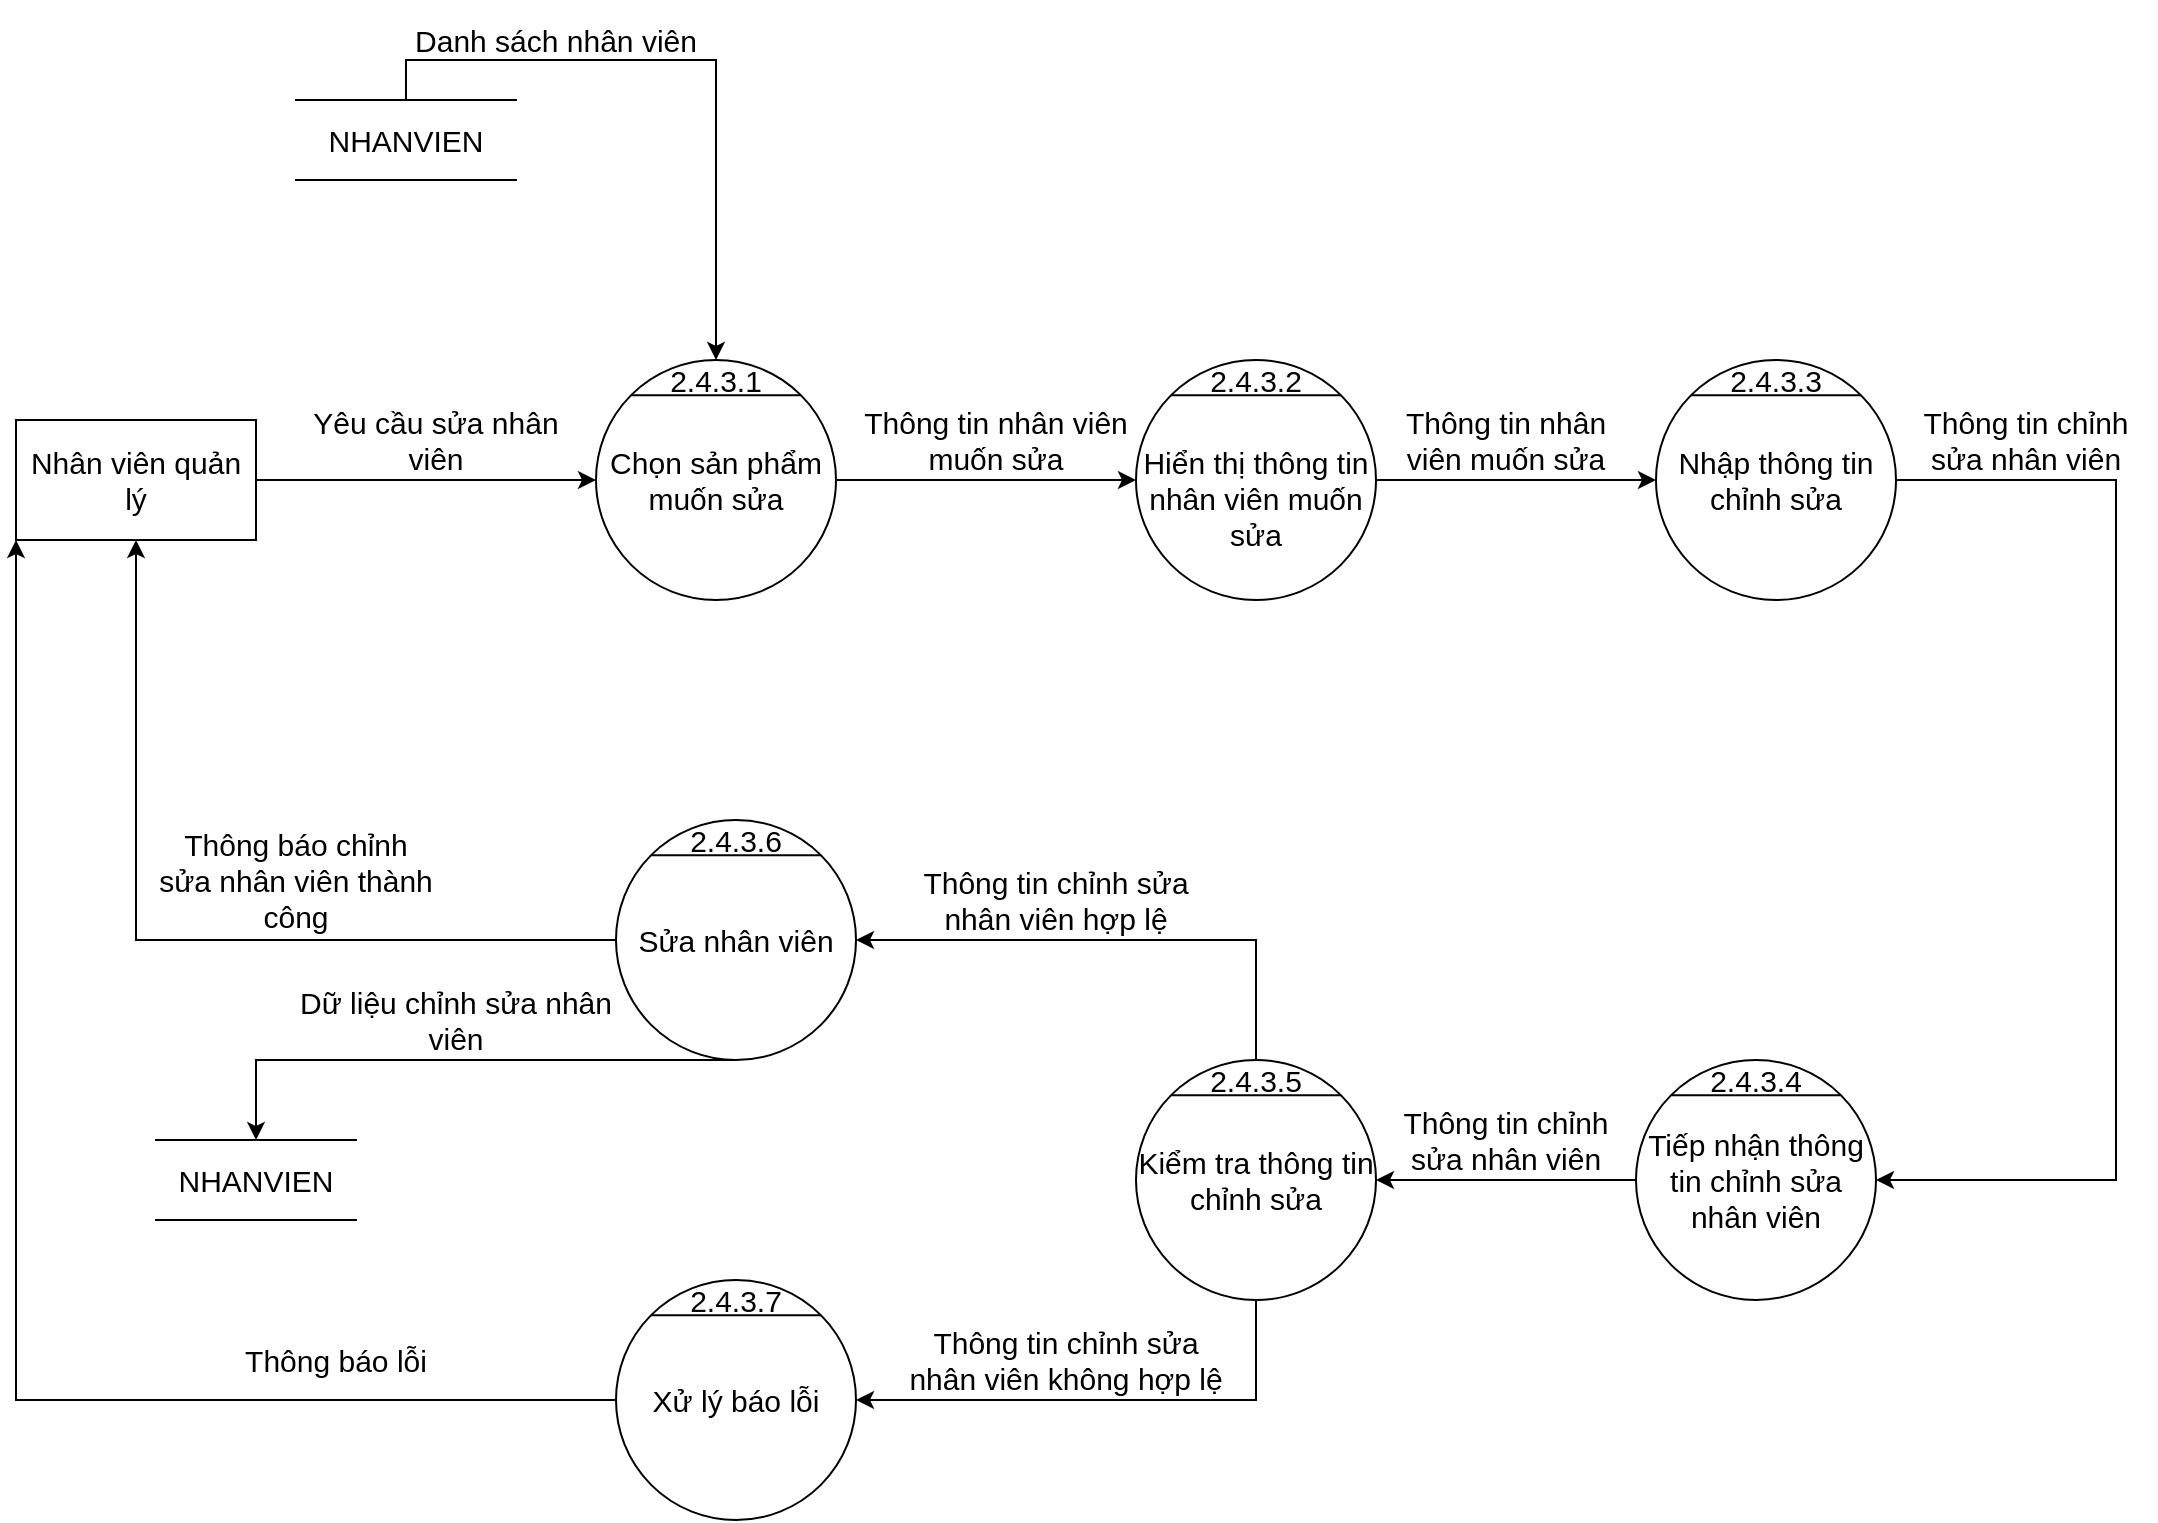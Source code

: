 <mxfile version="16.4.11" type="device"><diagram id="tdI8hesCqOXwMqiNMg2A" name="Page-1"><mxGraphModel dx="1888" dy="641" grid="1" gridSize="10" guides="1" tooltips="1" connect="1" arrows="1" fold="1" page="1" pageScale="1" pageWidth="850" pageHeight="1100" math="0" shadow="0"><root><mxCell id="0"/><mxCell id="1" parent="0"/><mxCell id="ZDb089Rm_jlDz2PHUvVa-1" value="Chọn sản phẩm muốn sửa" style="ellipse;whiteSpace=wrap;html=1;aspect=fixed;fontSize=15;" vertex="1" parent="1"><mxGeometry x="170" y="330" width="120" height="120" as="geometry"/></mxCell><mxCell id="ZDb089Rm_jlDz2PHUvVa-2" value="" style="endArrow=none;html=1;rounded=0;exitX=0;exitY=0;exitDx=0;exitDy=0;entryX=1;entryY=0;entryDx=0;entryDy=0;fontSize=15;" edge="1" parent="1" source="ZDb089Rm_jlDz2PHUvVa-1" target="ZDb089Rm_jlDz2PHUvVa-1"><mxGeometry width="50" height="50" relative="1" as="geometry"><mxPoint x="450" y="370" as="sourcePoint"/><mxPoint x="500" y="320" as="targetPoint"/></mxGeometry></mxCell><mxCell id="ZDb089Rm_jlDz2PHUvVa-3" value="2.4.3.1" style="text;html=1;strokeColor=none;fillColor=none;align=center;verticalAlign=middle;whiteSpace=wrap;rounded=0;fontSize=15;" vertex="1" parent="1"><mxGeometry x="210" y="330" width="40" height="20" as="geometry"/></mxCell><mxCell id="ZDb089Rm_jlDz2PHUvVa-4" value="Nhân viên quản lý" style="rounded=0;whiteSpace=wrap;html=1;fontSize=15;" vertex="1" parent="1"><mxGeometry x="-120" y="360" width="120" height="60" as="geometry"/></mxCell><mxCell id="ZDb089Rm_jlDz2PHUvVa-5" value="" style="endArrow=classic;html=1;rounded=0;exitX=1;exitY=0.5;exitDx=0;exitDy=0;entryX=0;entryY=0.5;entryDx=0;entryDy=0;fontSize=15;" edge="1" parent="1" source="ZDb089Rm_jlDz2PHUvVa-4" target="ZDb089Rm_jlDz2PHUvVa-1"><mxGeometry width="50" height="50" relative="1" as="geometry"><mxPoint x="150" y="410" as="sourcePoint"/><mxPoint x="200" y="360" as="targetPoint"/></mxGeometry></mxCell><mxCell id="ZDb089Rm_jlDz2PHUvVa-6" value="" style="endArrow=classic;html=1;rounded=0;exitX=1;exitY=0.5;exitDx=0;exitDy=0;fontSize=15;entryX=0;entryY=0.5;entryDx=0;entryDy=0;" edge="1" parent="1" source="ZDb089Rm_jlDz2PHUvVa-1" target="ZDb089Rm_jlDz2PHUvVa-7"><mxGeometry width="50" height="50" relative="1" as="geometry"><mxPoint x="320" y="389.41" as="sourcePoint"/><mxPoint x="440" y="389" as="targetPoint"/></mxGeometry></mxCell><mxCell id="ZDb089Rm_jlDz2PHUvVa-7" value="&lt;br&gt;Hiển thị thông tin nhân viên muốn sửa" style="ellipse;whiteSpace=wrap;html=1;aspect=fixed;fontSize=15;" vertex="1" parent="1"><mxGeometry x="440" y="330" width="120" height="120" as="geometry"/></mxCell><mxCell id="ZDb089Rm_jlDz2PHUvVa-8" value="" style="endArrow=none;html=1;rounded=0;exitX=0;exitY=0;exitDx=0;exitDy=0;entryX=1;entryY=0;entryDx=0;entryDy=0;fontSize=15;" edge="1" parent="1" source="ZDb089Rm_jlDz2PHUvVa-7" target="ZDb089Rm_jlDz2PHUvVa-7"><mxGeometry width="50" height="50" relative="1" as="geometry"><mxPoint x="730" y="370" as="sourcePoint"/><mxPoint x="780" y="320" as="targetPoint"/></mxGeometry></mxCell><mxCell id="ZDb089Rm_jlDz2PHUvVa-9" value="2.4.3.2" style="text;html=1;strokeColor=none;fillColor=none;align=center;verticalAlign=middle;whiteSpace=wrap;rounded=0;fontSize=15;" vertex="1" parent="1"><mxGeometry x="480" y="330" width="40" height="20" as="geometry"/></mxCell><mxCell id="ZDb089Rm_jlDz2PHUvVa-10" value="Sửa nhân viên" style="ellipse;whiteSpace=wrap;html=1;aspect=fixed;fontSize=15;" vertex="1" parent="1"><mxGeometry x="180" y="560" width="120" height="120" as="geometry"/></mxCell><mxCell id="ZDb089Rm_jlDz2PHUvVa-11" value="" style="endArrow=none;html=1;rounded=0;exitX=0;exitY=0;exitDx=0;exitDy=0;entryX=1;entryY=0;entryDx=0;entryDy=0;fontSize=15;" edge="1" parent="1" source="ZDb089Rm_jlDz2PHUvVa-10" target="ZDb089Rm_jlDz2PHUvVa-10"><mxGeometry width="50" height="50" relative="1" as="geometry"><mxPoint x="235" y="790" as="sourcePoint"/><mxPoint x="285" y="740" as="targetPoint"/></mxGeometry></mxCell><mxCell id="ZDb089Rm_jlDz2PHUvVa-12" value="2.4.3.6" style="text;html=1;strokeColor=none;fillColor=none;align=center;verticalAlign=middle;whiteSpace=wrap;rounded=0;fontSize=15;" vertex="1" parent="1"><mxGeometry x="220" y="560" width="40" height="20" as="geometry"/></mxCell><mxCell id="ZDb089Rm_jlDz2PHUvVa-13" value="Yêu cầu sửa nhân viên" style="text;html=1;strokeColor=none;fillColor=none;align=center;verticalAlign=middle;whiteSpace=wrap;rounded=0;fontSize=15;" vertex="1" parent="1"><mxGeometry x="20" y="350" width="140" height="40" as="geometry"/></mxCell><mxCell id="ZDb089Rm_jlDz2PHUvVa-14" value="Thông tin nhân viên muốn sửa" style="text;html=1;strokeColor=none;fillColor=none;align=center;verticalAlign=middle;whiteSpace=wrap;rounded=0;fontSize=15;" vertex="1" parent="1"><mxGeometry x="300" y="350" width="140" height="40" as="geometry"/></mxCell><mxCell id="ZDb089Rm_jlDz2PHUvVa-15" value="Xử lý báo lỗi" style="ellipse;whiteSpace=wrap;html=1;aspect=fixed;fontSize=15;" vertex="1" parent="1"><mxGeometry x="180" y="790" width="120" height="120" as="geometry"/></mxCell><mxCell id="ZDb089Rm_jlDz2PHUvVa-16" value="" style="endArrow=none;html=1;rounded=0;exitX=0;exitY=0;exitDx=0;exitDy=0;entryX=1;entryY=0;entryDx=0;entryDy=0;fontSize=15;" edge="1" parent="1" source="ZDb089Rm_jlDz2PHUvVa-15" target="ZDb089Rm_jlDz2PHUvVa-15"><mxGeometry width="50" height="50" relative="1" as="geometry"><mxPoint x="245" y="1020" as="sourcePoint"/><mxPoint x="295" y="970" as="targetPoint"/></mxGeometry></mxCell><mxCell id="ZDb089Rm_jlDz2PHUvVa-17" value="2.4.3.7" style="text;html=1;strokeColor=none;fillColor=none;align=center;verticalAlign=middle;whiteSpace=wrap;rounded=0;fontSize=15;" vertex="1" parent="1"><mxGeometry x="220" y="790" width="40" height="20" as="geometry"/></mxCell><mxCell id="ZDb089Rm_jlDz2PHUvVa-18" value="Kiểm tra thông tin chỉnh sửa" style="ellipse;whiteSpace=wrap;html=1;aspect=fixed;fontSize=15;" vertex="1" parent="1"><mxGeometry x="440" y="680" width="120" height="120" as="geometry"/></mxCell><mxCell id="ZDb089Rm_jlDz2PHUvVa-19" value="" style="endArrow=none;html=1;rounded=0;exitX=0;exitY=0;exitDx=0;exitDy=0;entryX=1;entryY=0;entryDx=0;entryDy=0;fontSize=15;" edge="1" parent="1" source="ZDb089Rm_jlDz2PHUvVa-18" target="ZDb089Rm_jlDz2PHUvVa-18"><mxGeometry width="50" height="50" relative="1" as="geometry"><mxPoint x="1430" y="360" as="sourcePoint"/><mxPoint x="1480" y="310" as="targetPoint"/></mxGeometry></mxCell><mxCell id="ZDb089Rm_jlDz2PHUvVa-20" value="2.4.3.5" style="text;html=1;strokeColor=none;fillColor=none;align=center;verticalAlign=middle;whiteSpace=wrap;rounded=0;fontSize=15;" vertex="1" parent="1"><mxGeometry x="480" y="680" width="40" height="20" as="geometry"/></mxCell><mxCell id="ZDb089Rm_jlDz2PHUvVa-21" value="" style="endArrow=classic;html=1;rounded=0;exitX=1;exitY=0.5;exitDx=0;exitDy=0;" edge="1" parent="1" source="ZDb089Rm_jlDz2PHUvVa-7"><mxGeometry width="50" height="50" relative="1" as="geometry"><mxPoint x="480" y="450" as="sourcePoint"/><mxPoint x="700" y="390" as="targetPoint"/></mxGeometry></mxCell><mxCell id="ZDb089Rm_jlDz2PHUvVa-22" value="Thông tin nhân viên muốn sửa" style="text;html=1;strokeColor=none;fillColor=none;align=center;verticalAlign=middle;whiteSpace=wrap;rounded=0;fontSize=15;" vertex="1" parent="1"><mxGeometry x="560" y="350" width="130" height="40" as="geometry"/></mxCell><mxCell id="ZDb089Rm_jlDz2PHUvVa-23" value="Tiếp nhận thông tin chỉnh sửa nhân viên" style="ellipse;whiteSpace=wrap;html=1;aspect=fixed;fontSize=15;" vertex="1" parent="1"><mxGeometry x="690" y="680" width="120" height="120" as="geometry"/></mxCell><mxCell id="ZDb089Rm_jlDz2PHUvVa-24" value="" style="endArrow=none;html=1;rounded=0;exitX=0;exitY=0;exitDx=0;exitDy=0;entryX=1;entryY=0;entryDx=0;entryDy=0;fontSize=15;" edge="1" parent="1" source="ZDb089Rm_jlDz2PHUvVa-23" target="ZDb089Rm_jlDz2PHUvVa-23"><mxGeometry width="50" height="50" relative="1" as="geometry"><mxPoint x="860" y="790" as="sourcePoint"/><mxPoint x="910" y="740" as="targetPoint"/></mxGeometry></mxCell><mxCell id="ZDb089Rm_jlDz2PHUvVa-25" value="2.4.3.4" style="text;html=1;strokeColor=none;fillColor=none;align=center;verticalAlign=middle;whiteSpace=wrap;rounded=0;fontSize=15;" vertex="1" parent="1"><mxGeometry x="730" y="680" width="40" height="20" as="geometry"/></mxCell><mxCell id="ZDb089Rm_jlDz2PHUvVa-26" value="Thông tin chỉnh sửa nhân viên" style="text;html=1;strokeColor=none;fillColor=none;align=center;verticalAlign=middle;whiteSpace=wrap;rounded=0;fontSize=15;" vertex="1" parent="1"><mxGeometry x="560" y="700" width="130" height="40" as="geometry"/></mxCell><mxCell id="ZDb089Rm_jlDz2PHUvVa-27" value="Nhập thông tin chỉnh sửa" style="ellipse;whiteSpace=wrap;html=1;aspect=fixed;fontSize=15;" vertex="1" parent="1"><mxGeometry x="700" y="330" width="120" height="120" as="geometry"/></mxCell><mxCell id="ZDb089Rm_jlDz2PHUvVa-28" value="" style="endArrow=none;html=1;rounded=0;exitX=0;exitY=0;exitDx=0;exitDy=0;entryX=1;entryY=0;entryDx=0;entryDy=0;fontSize=15;" edge="1" parent="1" source="ZDb089Rm_jlDz2PHUvVa-27" target="ZDb089Rm_jlDz2PHUvVa-27"><mxGeometry width="50" height="50" relative="1" as="geometry"><mxPoint x="870" y="440" as="sourcePoint"/><mxPoint x="920" y="390" as="targetPoint"/></mxGeometry></mxCell><mxCell id="ZDb089Rm_jlDz2PHUvVa-29" value="2.4.3.3" style="text;html=1;strokeColor=none;fillColor=none;align=center;verticalAlign=middle;whiteSpace=wrap;rounded=0;fontSize=15;" vertex="1" parent="1"><mxGeometry x="740" y="330" width="40" height="20" as="geometry"/></mxCell><mxCell id="ZDb089Rm_jlDz2PHUvVa-30" value="Thông tin chỉnh sửa nhân viên" style="text;html=1;strokeColor=none;fillColor=none;align=center;verticalAlign=middle;whiteSpace=wrap;rounded=0;fontSize=15;" vertex="1" parent="1"><mxGeometry x="820" y="350" width="130" height="40" as="geometry"/></mxCell><mxCell id="ZDb089Rm_jlDz2PHUvVa-31" value="" style="edgeStyle=segmentEdgeStyle;endArrow=classic;html=1;rounded=0;fontSize=15;exitX=1;exitY=0.5;exitDx=0;exitDy=0;entryX=1;entryY=0.5;entryDx=0;entryDy=0;" edge="1" parent="1" source="ZDb089Rm_jlDz2PHUvVa-27" target="ZDb089Rm_jlDz2PHUvVa-23"><mxGeometry width="50" height="50" relative="1" as="geometry"><mxPoint x="710" y="520" as="sourcePoint"/><mxPoint x="760" y="470" as="targetPoint"/><Array as="points"><mxPoint x="930" y="390"/><mxPoint x="930" y="740"/></Array></mxGeometry></mxCell><mxCell id="ZDb089Rm_jlDz2PHUvVa-32" value="" style="endArrow=classic;html=1;rounded=0;fontSize=15;exitX=0;exitY=0.5;exitDx=0;exitDy=0;entryX=1;entryY=0.5;entryDx=0;entryDy=0;" edge="1" parent="1" source="ZDb089Rm_jlDz2PHUvVa-23" target="ZDb089Rm_jlDz2PHUvVa-18"><mxGeometry width="50" height="50" relative="1" as="geometry"><mxPoint x="670" y="650" as="sourcePoint"/><mxPoint x="720" y="600" as="targetPoint"/></mxGeometry></mxCell><mxCell id="ZDb089Rm_jlDz2PHUvVa-33" value="" style="edgeStyle=segmentEdgeStyle;endArrow=classic;html=1;rounded=0;fontSize=15;exitX=0.5;exitY=0;exitDx=0;exitDy=0;entryX=1;entryY=0.5;entryDx=0;entryDy=0;" edge="1" parent="1" source="ZDb089Rm_jlDz2PHUvVa-20" target="ZDb089Rm_jlDz2PHUvVa-10"><mxGeometry width="50" height="50" relative="1" as="geometry"><mxPoint x="340" y="600" as="sourcePoint"/><mxPoint x="390" y="550" as="targetPoint"/><Array as="points"><mxPoint x="500" y="620"/></Array></mxGeometry></mxCell><mxCell id="ZDb089Rm_jlDz2PHUvVa-34" value="" style="edgeStyle=segmentEdgeStyle;endArrow=classic;html=1;rounded=0;fontSize=15;exitX=0.5;exitY=1;exitDx=0;exitDy=0;entryX=1;entryY=0.5;entryDx=0;entryDy=0;" edge="1" parent="1" source="ZDb089Rm_jlDz2PHUvVa-18" target="ZDb089Rm_jlDz2PHUvVa-15"><mxGeometry width="50" height="50" relative="1" as="geometry"><mxPoint x="340" y="600" as="sourcePoint"/><mxPoint x="390" y="550" as="targetPoint"/><Array as="points"><mxPoint x="500" y="850"/></Array></mxGeometry></mxCell><mxCell id="ZDb089Rm_jlDz2PHUvVa-35" value="Thông tin chỉnh sửa nhân viên hợp lệ" style="text;html=1;strokeColor=none;fillColor=none;align=center;verticalAlign=middle;whiteSpace=wrap;rounded=0;fontSize=15;" vertex="1" parent="1"><mxGeometry x="330" y="580" width="140" height="40" as="geometry"/></mxCell><mxCell id="ZDb089Rm_jlDz2PHUvVa-36" value="Thông tin chỉnh sửa nhân viên không hợp lệ" style="text;html=1;strokeColor=none;fillColor=none;align=center;verticalAlign=middle;whiteSpace=wrap;rounded=0;fontSize=15;" vertex="1" parent="1"><mxGeometry x="320" y="810" width="170" height="40" as="geometry"/></mxCell><mxCell id="ZDb089Rm_jlDz2PHUvVa-37" value="" style="edgeStyle=segmentEdgeStyle;endArrow=classic;html=1;rounded=0;fontSize=15;exitX=0;exitY=0.5;exitDx=0;exitDy=0;entryX=0.5;entryY=1;entryDx=0;entryDy=0;" edge="1" parent="1" source="ZDb089Rm_jlDz2PHUvVa-10" target="ZDb089Rm_jlDz2PHUvVa-4"><mxGeometry width="50" height="50" relative="1" as="geometry"><mxPoint x="340" y="720" as="sourcePoint"/><mxPoint x="390" y="670" as="targetPoint"/></mxGeometry></mxCell><mxCell id="ZDb089Rm_jlDz2PHUvVa-38" value="" style="edgeStyle=segmentEdgeStyle;endArrow=classic;html=1;rounded=0;fontSize=15;exitX=0;exitY=0.5;exitDx=0;exitDy=0;entryX=0;entryY=1;entryDx=0;entryDy=0;" edge="1" parent="1" source="ZDb089Rm_jlDz2PHUvVa-15" target="ZDb089Rm_jlDz2PHUvVa-4"><mxGeometry width="50" height="50" relative="1" as="geometry"><mxPoint x="340" y="720" as="sourcePoint"/><mxPoint x="390" y="670" as="targetPoint"/></mxGeometry></mxCell><mxCell id="ZDb089Rm_jlDz2PHUvVa-39" value="Thông báo lỗi" style="text;html=1;strokeColor=none;fillColor=none;align=center;verticalAlign=middle;whiteSpace=wrap;rounded=0;fontSize=15;" vertex="1" parent="1"><mxGeometry x="-30" y="810" width="140" height="40" as="geometry"/></mxCell><mxCell id="ZDb089Rm_jlDz2PHUvVa-40" value="Thông báo chỉnh sửa nhân viên thành công" style="text;html=1;strokeColor=none;fillColor=none;align=center;verticalAlign=middle;whiteSpace=wrap;rounded=0;fontSize=15;" vertex="1" parent="1"><mxGeometry x="-50" y="570" width="140" height="40" as="geometry"/></mxCell><mxCell id="ZDb089Rm_jlDz2PHUvVa-41" value="NHANVIEN" style="shape=partialRectangle;whiteSpace=wrap;html=1;left=0;right=0;fillColor=none;fontSize=15;" vertex="1" parent="1"><mxGeometry x="20" y="200" width="110" height="40" as="geometry"/></mxCell><mxCell id="ZDb089Rm_jlDz2PHUvVa-42" value="" style="edgeStyle=segmentEdgeStyle;endArrow=classic;html=1;rounded=0;fontSize=15;exitX=0.5;exitY=0;exitDx=0;exitDy=0;entryX=0.5;entryY=0;entryDx=0;entryDy=0;" edge="1" parent="1" source="ZDb089Rm_jlDz2PHUvVa-41" target="ZDb089Rm_jlDz2PHUvVa-3"><mxGeometry width="50" height="50" relative="1" as="geometry"><mxPoint x="250" y="450" as="sourcePoint"/><mxPoint x="300" y="400" as="targetPoint"/><Array as="points"><mxPoint x="75" y="180"/><mxPoint x="230" y="180"/></Array></mxGeometry></mxCell><mxCell id="ZDb089Rm_jlDz2PHUvVa-43" value="Danh sách nhân viên" style="text;html=1;strokeColor=none;fillColor=none;align=center;verticalAlign=middle;whiteSpace=wrap;rounded=0;fontSize=15;" vertex="1" parent="1"><mxGeometry x="70" y="150" width="160" height="40" as="geometry"/></mxCell><mxCell id="ZDb089Rm_jlDz2PHUvVa-44" value="NHANVIEN" style="shape=partialRectangle;whiteSpace=wrap;html=1;left=0;right=0;fillColor=none;fontSize=15;" vertex="1" parent="1"><mxGeometry x="-50" y="720" width="100" height="40" as="geometry"/></mxCell><mxCell id="ZDb089Rm_jlDz2PHUvVa-45" value="" style="edgeStyle=segmentEdgeStyle;endArrow=classic;html=1;rounded=0;fontSize=15;exitX=0.5;exitY=1;exitDx=0;exitDy=0;entryX=0.5;entryY=0;entryDx=0;entryDy=0;" edge="1" parent="1" source="ZDb089Rm_jlDz2PHUvVa-10" target="ZDb089Rm_jlDz2PHUvVa-44"><mxGeometry width="50" height="50" relative="1" as="geometry"><mxPoint x="250" y="760" as="sourcePoint"/><mxPoint x="300" y="710" as="targetPoint"/></mxGeometry></mxCell><mxCell id="ZDb089Rm_jlDz2PHUvVa-46" value="Dữ liệu chỉnh sửa nhân viên" style="text;html=1;strokeColor=none;fillColor=none;align=center;verticalAlign=middle;whiteSpace=wrap;rounded=0;fontSize=15;" vertex="1" parent="1"><mxGeometry x="20" y="640" width="160" height="40" as="geometry"/></mxCell></root></mxGraphModel></diagram></mxfile>